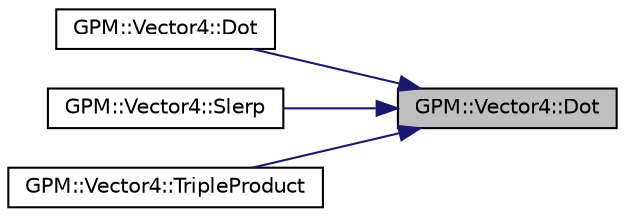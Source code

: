 digraph "GPM::Vector4::Dot"
{
 // INTERACTIVE_SVG=YES
 // LATEX_PDF_SIZE
  edge [fontname="Helvetica",fontsize="10",labelfontname="Helvetica",labelfontsize="10"];
  node [fontname="Helvetica",fontsize="10",shape=record];
  rankdir="RL";
  Node151 [label="GPM::Vector4::Dot",height=0.2,width=0.4,color="black", fillcolor="grey75", style="filled", fontcolor="black",tooltip="Calculate the dot product with other vector."];
  Node151 -> Node152 [dir="back",color="midnightblue",fontsize="10",style="solid",fontname="Helvetica"];
  Node152 [label="GPM::Vector4::Dot",height=0.2,width=0.4,color="black", fillcolor="white", style="filled",URL="$struct_g_p_m_1_1_vector4.html#ac0094e1bfbf4f703cf67760744b2c5c2",tooltip="Calculate the dot product between two vectors."];
  Node151 -> Node153 [dir="back",color="midnightblue",fontsize="10",style="solid",fontname="Helvetica"];
  Node153 [label="GPM::Vector4::Slerp",height=0.2,width=0.4,color="black", fillcolor="white", style="filled",URL="$struct_g_p_m_1_1_vector4.html#a63b37e497566e5ae18ec1d684ff8012d",tooltip="Return the start vector moving to the end vector at step interpolationCoefficient."];
  Node151 -> Node154 [dir="back",color="midnightblue",fontsize="10",style="solid",fontname="Helvetica"];
  Node154 [label="GPM::Vector4::TripleProduct",height=0.2,width=0.4,color="black", fillcolor="white", style="filled",URL="$struct_g_p_m_1_1_vector4.html#ab590c7bacf1cc22aeb7223d5b81e165e",tooltip="Calculate the dot product between left and the result of cross product between middle and right."];
}
